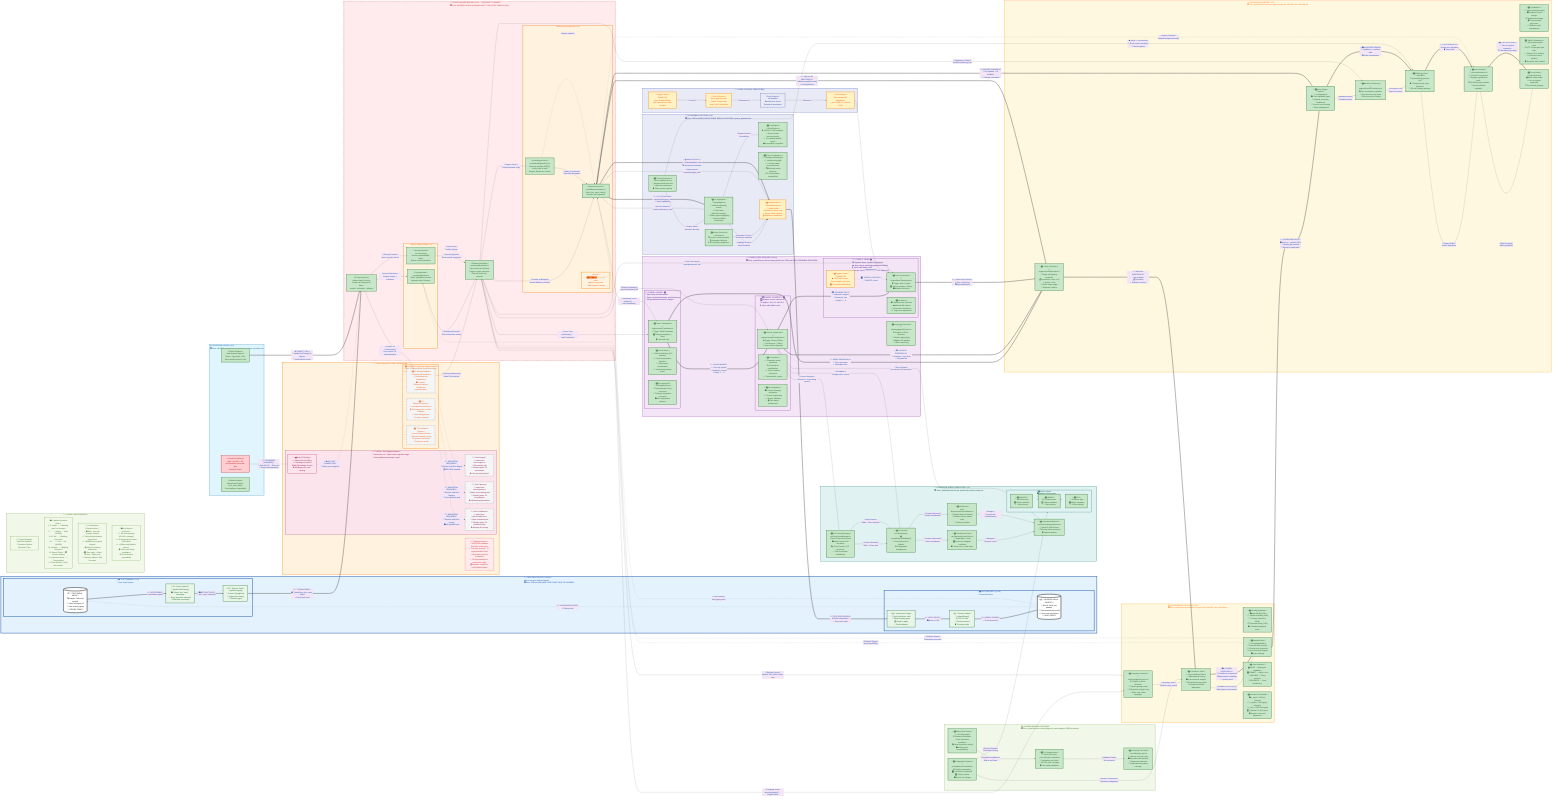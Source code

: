 %%{init: {'theme': 'base', 'themeVariables': {'primaryColor': '#e3f2fd', 'primaryTextColor': '#0d47a1', 'primaryBorderColor': '#1976d2', 'lineColor': '#424242', 'secondaryColor': '#f3e5f5', 'tertiaryColor': '#e8f5e8', 'background': '#fafafa', 'mainBkg': '#ffffff', 'secondBkg': '#f5f5f5', 'tertiaryBkg': '#eeeeee'}}}%%
%% ═══════════════════════════════════════════════════════════════════════════════
%% 🧠 MINDTYPE SYSTEM ARCHITECTURE (v0.4) - SOURCE OF TRUTH
%% ═══════════════════════════════════════════════════════════════════════════════
%% 
%% PURPOSE: Complete visual map of MindType's text correction pipeline
%% SCOPE: All components from keystroke capture to text application
%% UPDATED: September 2025 - Reflects current implementation state
%% 
%% LEGEND & VISUAL HIERARCHY:
%% 🟢 Ready (Fully Implemented)  🟡 Partial (Needs Polish)  🔴 Missing (Not Yet Built)
%% 🔄 Dual Architecture: TS (Current) + Rust (Target)  🚨 Bug/Violation Flagged
%% 
%% FLOW EMPHASIS:
%% ===> Critical Path (Bold)  --> Standard Connection  -.-> Feedback Loop
%% 📥 Input Points  📤 Output Points  ⚡ Processing  🎯 Decision Gates
%% ═══════════════════════════════════════════════════════════════════════════════

graph LR
    %% ═══════════════════════════════════════════════════════════════
    %% 🎯 CRITICAL PATH OVERVIEW (Quick Reference)
    %% ═══════════════════════════════════════════════════════════════
    %% 
    %% INPUT: 📝 User Types → 📡 Event Capture → 🚀 Pipeline Start
    %%    ↓
    %% PROCESSING: 🧹 Noise → 📚 Context (LM) → 🎨 Tone → 🔀 Conflict Resolution
    %%    ↓  
    %% VALIDATION: ⚖️ Confidence Gate → 🤖 Staging → 📊 Active Region → ⚛️ Diff/Merge
    %%    ↓
    %% OUTPUT: 🎬 UI Feedback → ⚛️ Atomic Update → 📝 Updated Text → 👤 User Sees Result
    %% 
    %% ═══════════════════════════════════════════════════════════════
    
    %% ========================================
    %% TEXT INPUT/OUTPUT LOOP (Critical Flow)
    %% ========================================
    subgraph TEXT_LOOP ["📝 **TEXT INPUT/OUTPUT LOOP**<br/>Where text gets read and written<br/>📚 Docs: PRD.md (REQ-IME-CARETSAFE, REQ-TIDY-SWEEP)"]
        direction TB
        
        subgraph TEXT_INPUT ["**📥 TEXT READING** (1-3)<br/>🎯 User Input Capture"]
            TEXT_FIELD[("**① 📝 TEXT FIELD - INPUT**<br/>🔤 Example: 'helloo thr weathfr'<br/>📍 Caret at position 17<br/>👤 User actively typing<br/>🚀 **ENTRY POINT**")]
            DOM_EVENTS["**② 📡 Event Capture**<br/>🔧 handleTextChange()<br/>📊 Extract: text, caret, timestamp<br/>⚡ Every keystroke captured<br/>🔄 Real-time processing"]
            PIPELINE_INGEST["**③ 🚀 Pipeline Start**<br/>📨 pipeline.ingest()<br/>🎯 Creates TypingEvent<br/>⚡ Triggers processing<br/>🌊 Stream begins"]
        end
        
        subgraph TEXT_OUTPUT ["**📤 TEXT WRITING** (12-14)<br/>✨ Corrected Output"]
            CORRECTIONS_READY["**⑫ ✅ Corrections Ready**<br/>🎯 High-confidence edits<br/>🚪 Passed quality gates<br/>📋 Ready to apply<br/>⚡ Final validation"]
            REPLACE_RANGE["**⑬ ⚛️ Atomic Update**<br/>🔧 replaceRange()<br/>🔤 UTF-16 safe<br/>📍 Caret preserved<br/>🛡️ Exception-safe"]
            UPDATED_FIELD[("**⑭ 📝 UPDATED FIELD - OUTPUT**<br/>✨ Result: 'Hello, the weather'<br/>📍 Caret position preserved<br/>👤 User sees corrections<br/>🎉 **EXIT POINT**")]
        end
        
        TEXT_FIELD ==>|"**🚀 KEYSTROKE**<br/>⚡ Immediate capture"| DOM_EVENTS
        DOM_EVENTS ==>|"**📊 EXTRACT DATA**<br/>📝 text, caret, timestamp"| PIPELINE_INGEST
        CORRECTIONS_READY ==>|"**✅ APPLY EDITS**<br/>📊 Score ≥ 0.90"| REPLACE_RANGE
        REPLACE_RANGE ==>|"**⚛️ ATOMIC UPDATE**<br/>📍 Caret preserved"| UPDATED_FIELD
        UPDATED_FIELD -.->|"**🔄 CONTINUOUS LOOP**<br/>♾️ Typing cycle"| TEXT_FIELD
    end
    
    %% ========================================
    %% PLATFORM LAYER
    %% ========================================
    subgraph PLATFORM ["🌐 **PLATFORM LAYER** (4-5)<br/>📚 Docs: adr/0003-architecture-constraints.md, system_principles.md"]
        direction TB
        
        WEB["**④ Web Platform**<br/>web-demo/src/App.tsx<br/>React + TypeScript + Vite<br/>Direct pipeline.ingest() calls"]
        MAC["**⑤ macOS Platform**<br/>Swift + AX API + FFI<br/>NSStatusItem menu bar app<br/>*Needs creation*"]
        
        NORMALIZE["**Platform Bridge**<br/>Normalizes all inputs:<br/>{text, caret, atMs}<br/>Cross-platform compatibility"]
    end
    
    %% ========================================
    %% DUAL ARCHITECTURE: TYPESCRIPT (CURRENT) + RUST (TARGET)
    %% ========================================
    subgraph DUAL_ARCH ["🔄 **DUAL ARCHITECTURE TRANSITION**"]
        direction TB
        
        subgraph TS_CURRENT ["**🟢 CURRENT: TypeScript Implementation**<br/>📁 core/ - Fully functional, production-ready<br/>🎯 Used by web demo, all tests passing"]
            TS_SCHEDULER["**🟢 TS SweepScheduler**<br/>📁 core/sweepScheduler.ts<br/>🚀 Orchestrates all transformers<br/>📊 Creates DiffusionController<br/>⚡ Production implementation"]
            TS_DIFFUSION["**🟢 TS DiffusionController**<br/>📁 core/diffusionController.ts<br/>🎬 Streaming ticks + visual feedback<br/>🔄 State management<br/>📡 UI event emission"]
            TS_CONFIDENCE["**🟢 TS Confidence System**<br/>📁 core/confidenceGate.ts<br/>🧮 4D mathematical scoring<br/>⚖️ Dynamic thresholds<br/>🎯 Production-ready"]
        end
        
        subgraph RUST_TARGET ["**🔴 TARGET: Rust Implementation**<br/>📁 crates/core-rs/ - Partial stubs, migration target<br/>🎯 Cross-platform performance goal"]
            RUST_ENGINE["**🔴 Rust Engine**<br/>📁 crates/core-rs/src/engine.rs<br/>🚧 Placeholder stub<br/>🎯 Should replace TS orchestrator<br/>⚠️ Not yet implemented"]
            RUST_TAPESTRY["**🔴 Rust Tapestry**<br/>📁 crates/core-rs/src/tapestry.rs<br/>🚧 Basic span tracking stub<br/>🎯 Should replace TS activeRegion<br/>⚠️ Minimal implementation"]
            RUST_CONFIDENCE["**🔴 Rust Confidence**<br/>📁 crates/core-rs/src/confidence.rs<br/>🚧 Basic threshold stub<br/>🎯 Should replace TS confidenceGate<br/>⚠️ Missing 4D scoring"]
            RUST_FFI["**🟡 Rust FFI Bridge**<br/>📁 crates/core-rs/src/ffi.rs<br/>🔗 C bindings for macOS<br/>🌐 WASM bindings for web<br/>⚠️ Bindings exist, core missing"]
        end
        
        MIGRATION_NOTE["**🔄 Migration Status:**<br/>📝 ADR-0005 mandates Rust-first orchestrator<br/>🚨 Currently violated - TS implementation used<br/>🎯 Rust stubs exist but incomplete<br/>⚡ TS implementation is production-ready<br/>📋 Migration needed for cross-platform goals"]
        
        TS_SCHEDULER -.->|"**🚨 MIGRATION REQUIRED**<br/>🔄 Replace with Rust Engine<br/>📋 ADR-0005 mandate"| RUST_ENGINE
        TS_CONFIDENCE -.->|"**🚨 MIGRATION REQUIRED**<br/>🔄 Replace with Rust scoring<br/>📊 4D algorithm port"| RUST_CONFIDENCE
        TS_DIFFUSION -.->|"**🚨 MIGRATION REQUIRED**<br/>🔄 Replace with Rust Tapestry<br/>🎯 Cross-platform goal"| RUST_TAPESTRY
    end
    
    %% ========================================
    %% CORE PIPELINE ENGINE (TYPESCRIPT CURRENT)
    %% ========================================
    subgraph CORE ["⚡ **CORE PIPELINE ENGINE** (6-9) - TYPESCRIPT CURRENT<br/>📚 Docs: adr/0005-rust-first-orchestrator.md (🚨 VIOLATION: Should be Rust)"]
        direction TB
        
        ENTRY["**⑥ System Entry**<br/>index.ts boot() function<br/>Creates all components<br/>Wires monitor→scheduler→diffusion"]
        
        subgraph MONITORING ["**INPUT MONITORING** (7)"]
            TM["**TypingMonitor**<br/>core/typingMonitor.ts<br/>Emits TypingEvent stream<br/>Manages event listeners"]
            SEC["**SecurityContext**<br/>core/security.ts<br/>Detects password/IME states<br/>Blocks unsafe operations"]
        end
        
        SS["**⑧ SweepScheduler**<br/>core/sweepScheduler.ts<br/>Pause detection (300ms)<br/>Triggers engine execution<br/>Controls tickOnce() intervals"]
        
        subgraph DIFFUSION ["**DIFFUSION CONTROL** (9)"]
            DC["**DiffusionController**<br/>core/diffusionController.ts<br/>State: {text, caret, frontier}<br/>Unicode: Intl.Segmenter"]
            ARP["**ActiveRegionPolicy**<br/>core/activeRegionPolicy.ts<br/>Sentence window: N∈[2,5] to left; ends at caret<br/>Ranges: Render vs Context"]
            REGION_VIZ["**Visual:**<br/>[████████░░░░░░] caret<br/>■ Processing zone<br/>□ Safe (ahead of cursor)"]
        end
    end
    
    %% ========================================
    %% THREE-STAGE TRANSFORMER PIPELINE
    %% ========================================
    subgraph TRANSFORMERS ["🔧 **THREE-STAGE PIPELINE** (10a-c)<br/>📚 Docs: guide/reference/three-stage-pipeline.md, PRD.md (REQ-STREAMED-DIFFUSION)"]
        direction LR
        
        subgraph STAGE1 ["**🧹 STAGE 1: NOISE** 🟢<br/>📝 Most‑likely intended words<br/>🎯 Priors: keyboard proximity, word frequency<br/>🚫 NO grammar/punctuation changes"]
            T1["**🟢 Noise Transformer**<br/>📁 engines/noiseTransformer.ts<br/>⚡ Trigger: Word boundaries<br/>⏱️ Timing: Immediate (< 5ms)<br/>🔒 Caret-safe only"]
            T1_RULES["**🟢 Active Rules:**<br/>• 🎯 Word substitution (60+ patterns)<br/>• 🔄 Letter transposition detection<br/>• 🧹 Whitespace normalization<br/>• 📍 Keyboard-proximity priors"]
            DENOISE_API["**🟢 Denoising API**<br/>📁 core/api/denoise.ts<br/>🔧 Comprehensive fuzzy correction<br/>🧪 Testing & integration scenarios<br/>📊 100+ substitution patterns"]
        end
        
        LANG_GATE["**🟢 Language Detection**<br/>📁 core/languageDetection.ts<br/>🌐 English vs Other detection<br/>🚪 Pipeline gating logic<br/>📝 English: Full pipeline<br/>🔧 Other: Noise only"]
        
        subgraph STAGE2 ["**📚 STAGE 2: CONTEXT** 🟢<br/>🪟 Window: current sentence ±2<br/>⚖️ Weights: S±1=1.0, S±2=0.5<br/>🔒 Never edit at/after caret"]
            T2["**🟢 Context Transformer**<br/>📁 engines/contextTransformer.ts<br/>⏸️ Trigger: Pause (500ms)<br/>🤖 LM inference (~30ms)<br/>🧠 Dual-context integration"]
            T2_EXAMPLES["**🟢 Corrections:**<br/>• 📝 Grammar, syntax, semantics<br/>• 🔤 Punctuation, capitalization<br/>• 🔗 Cross-sentence coherence<br/>• 🧹 Deterministic repairs"]
            T2_LM_INTEGRATION["**🟢 LM Integration:**<br/>• 📊 Context manager integration<br/>• 🎯 Prompt engineering<br/>• ✅ Output validation<br/>• 🔒 Caret safety enforcement"]
        end
        
        subgraph STAGE3 ["**🎨 STAGE 3: TONE** 🟢<br/>🎭 Options: None, Casual, Professional<br/>✏️ May change wording/grammar/punctuation<br/>🔒 Never edit at/after caret<br/>📏 Scope: last N sentences (CPU:10, higher:20)"]
            T3["**🟢 Tone Transformer**<br/>📁 engines/toneTransformer.ts<br/>⏳ Trigger: After Context<br/>⏱️ Timing: Analysis (~50ms)<br/>📊 Baseline detection"]
            T3_POLISH["**🟢 Features:**<br/>• 📈 Baseline tone detection<br/>• ✏️ Minimal‑diff rewrites<br/>• 📄 Document consistency<br/>• 🎯 Target tone adjustment"]
            T3_TOGGLE["**🟡 Toggle Control**<br/>🔘 Default: ON<br/>⏹️ OFF mid‑process:<br/>finish in‑flight, stop new<br/>🎛️ UX needs enhancement"]
        end
        
        T1 ===>|"**🧹 CLEAN WORDS**<br/>✅ Correctly spelled<br/>📝 Ready for context<br/>⚡ Stage 1 → 2"| T2
        T2 ===>|"**📚 POLISHED TEXT**<br/>✅ Grammar complete<br/>🎨 Ready for tone<br/>⚡ Stage 2 → 3"| T3
        T3_TOGGLE -.->|"**🎛️ TOGGLE CONTROL**<br/>🔘 ON/OFF control"| T3
    end
    
    %% ========================================
    %% TONE CONTROL SUBSYSTEM
    %% ========================================
    subgraph TONE_CONTROL ["🎨 **TONE CONTROL SUBSYSTEM**"]
        direction TB
        
        TONE_TOGGLE["**Toggle Control**<br/>Default: ON<br/>User: Enable/Disable<br/>OFF mid‑process: finish in‑flight"]
        TONE_OPTIONS["**Tone Selection**<br/>None (pass‑through)<br/>Casual, Professional<br/>Scope: last N sentences"]
        TONE_DETECTOR["**Tone Detector**<br/>LM classifier<br/>Baseline tone vector<br/>Document assessment"]
        TONE_ANALYSIS["**Tone Analysis**<br/>Plan minimal‑diff adjustments<br/>τ_tone (0.85) ∧ τ_commit (0.90)"]
        
        TONE_TOGGLE -->|"**Control**"| TONE_OPTIONS
        TONE_OPTIONS -->|"**Parameters**"| TONE_DETECTOR
        TONE_DETECTOR -->|"**Baseline**"| TONE_ANALYSIS
        TONE_ANALYSIS -->|"**Adjustments**"| T3
    end
    
    %% ========================================
    %% LANGUAGE MODEL SUBSYSTEM
    %% ========================================
    subgraph LM ["🧠 **LANGUAGE MODEL SUBSYSTEM** (11)<br/>📚 Docs: guide/reference/lm.md, guide/reference/lm-worker.md"]
        direction TB
        
        LM_CONTEXT_MGR["**🟢 LM Context Manager**<br/>core/lm/contextManager.ts<br/>🔄 Dual-Context Architecture<br/>📊 Wide Context: Full document<br/>🔍 Close Context: ±2-5 sentences<br/>✅ Click-to-activate initialization"]
        
        LM_FACTORY["**🟢 LM Factory**<br/>core/lm/factory.ts<br/>📦 createDefaultLMAdapter()<br/>🔧 Device detection + fallback<br/>⚙️ Configuration management"]
        
        LM_CLIENT["**🟢 TransformersClient**<br/>core/lm/transformersClient.ts<br/>🚫 Single-flight + abort<br/>⏱️ Device-tier adaptive cooldown<br/>📈 Tracks runs + stale drops"]
        
        LM_RUNNER["**🟢 TransformersRunner**<br/>core/lm/transformersRunner.ts<br/>🤖 Qwen2.5-0.5B-Instruct<br/>🌊 Token-by-token streaming<br/>🔒 Singleton pattern"]
        
        LM_WORKER["**🟢 LM Worker**<br/>web-demo/src/worker/lmWorker.ts<br/>🧵 Module Worker (browser)<br/>🌊 Streams tokens; aborts stale<br/>💾 Memory isolation"]
        
        subgraph LM_TIERS ["**🟢 Device Tiers**<br/>📊 Adaptive Performance<br/>🎯 Scope: N sentences<br/>(CPU: 10, WebGPU/WASM: 20)"]
            WEBGPU["**🟢 WebGPU**<br/>🚀 48 tokens max<br/>⏱️ 160ms cooldown<br/>⚡ ~15ms latency"]
            WASM["**🟢 WASM**<br/>⚖️ 24 tokens max<br/>⏱️ 240ms cooldown<br/>🐌 ~30ms latency"]
            CPU["**🟢 CPU**<br/>🔋 16 tokens max<br/>⏱️ 400ms cooldown<br/>🐢 ~100ms latency"]
        end
        
        LM_CONTEXT_MGR -->|"**Context Windows**<br/>Wide + Close data"| LM_FACTORY
        LM_FACTORY -->|"**Creates (node/tests)**<br/>Direct instantiation"| LM_CLIENT
        LM_CLIENT -->|"**Manages**<br/>Lifecycle control"| LM_RUNNER
        LM_FACTORY -->|"**Creates (browser)**<br/>Worker instantiation"| LM_WORKER
        LM_WORKER -->|"**Bridges**<br/>Cross-thread communication"| LM_RUNNER
    end
    
    %% ========================================
    %% CONFIDENCE & STAGING SYSTEM
    %% ========================================
    subgraph CONFIDENCE ["⚖️ **CONFIDENCE & STAGING** (12)<br/>📚 Docs: guide/reference/confidence-system.md, adr/0002-caret-safe-diff.md"]
        direction TB
        
        CG["**🟢 Confidence Gate**<br/>📁 core/confidenceGate.ts<br/>🧮 Mathematical scoring<br/>📊 4-dimensional analysis<br/>🎯 All transformer proposals<br/>✅ Dynamic threshold adjustment"]
        
        CG_MATH["**🟢 Scoring Algorithm:**<br/>• 📊 Input fidelity (30%)<br/>• 🔧 Transform quality (40%)<br/>• 🔗 Context coherence (20%)<br/>• ⏰ Temporal decay (10%)<br/>📈 Combined weighted score"]
        
        SB["**🟢 Staging Buffer**<br/>📁 core/stagingBuffer.ts<br/>🤖 Proposal state machine<br/>🧹 Cleanup stale proposals<br/>🎯 Caret movement triggers<br/>📊 Score tracking"]
        
        SB_STATES["**🟢 State Machine:**<br/>🟡 HOLD → Waiting for confidence<br/>🟢 COMMIT → Apply to text<br/>🔴 DISCARD → Reject proposal<br/>🔄 ROLLBACK → Caret interference"]
        
        THRESHOLDS["**🟢 Decision Thresholds:**<br/>📊 τ_input = 0.65 (try Context)<br/>✅ τ_commit = 0.90 (apply changes)<br/>🎨 τ_tone = 0.85 (Tone gate)<br/>🗑️ τ_discard = 0.30 (reject)<br/>🔒 Dynamic near-caret adjustment"]
        
        LANG_DETECT["**🟢 Language Detection**<br/>📁 core/languageDetection.ts<br/>🌐 English vs Other detection<br/>🚪 Pipeline gating control<br/>📝 Full pipeline: English only<br/>🔧 Noise only: Other languages"]
        
        CG -->|"**Confidence Score [0,1]**<br/>Mathematical assessment"| SB
        LANG_DETECT -->|"**Language Gate**<br/>Pipeline scope control"| CG
    end
    
    %% ========================================
    %% VALIDATION & MERGE
    %% ========================================
    subgraph VALIDATION ["🧩 **VALIDATION & MERGE** (13)<br/>📚 Docs: guide/reference/active-region-design.md, adr/0002-caret-safe-diff.md"]
        direction TB
        
        TAP["**🟢 Active Region Tracker**<br/>📁 core/tapestry.ts<br/>📊 Track validated spans<br/>💾 {original, corrected, confidence}<br/>🚫 Prevent re-processing<br/>🔄 State management"]
        
        TAP_DATA["**🟢 Capabilities:**<br/>• 📍 Span tracking/merging<br/>• 📊 Confidence score storage<br/>• ⏰ Applied timestamps<br/>• 🔒 Re-processing prevention<br/>• 🔄 Rollback state management"]
        
        CONFLICT_RESOLVER["**🟢 Conflict Resolver**<br/>📁 engines/conflictResolver.ts<br/>🔀 Merge overlapping proposals<br/>📋 Precedence: noise > lm > context > tone<br/>📏 Prefer longer spans<br/>🚫 Eliminate conflicts"]
        
        BACKFILL["**🟢 Backfill Consistency**<br/>📁 engines/backfillConsistency.ts<br/>🔍 Text consistency validation<br/>🧹 Gap detection and repair<br/>⚡ Post-correction cleanup"]
        
        DMG["**🟢 Diff/Merge Gate**<br/>📁 utils/diff.ts<br/>⚛️ replaceRange() atomic ops<br/>🛡️ Comprehensive caret protection<br/>🚪 All text changes gateway"]
        
        DMG_SAFETY["**🟢 Safety Guarantees:**<br/>• 🚫 Never edits at/after caret<br/>• 🔤 UTF-16 surrogate pair safe<br/>• ⚛️ Atomic all-or-nothing<br/>• 🎯 Preserves cursor position<br/>• 🛡️ Exception-safe rollback"]
        
        UNDO["**🟢 Undo Isolation**<br/>📁 core/undoIsolation.ts<br/>🎯 Critical UX component<br/>🔀 Separate system/user undo<br/>⏰ 100-200ms time windows<br/>🔄 Internal rollback capability"]
        
        GROUP_UNDO["**🟢 Group Undo**<br/>📁 ui/groupUndo.ts<br/>📦 Batch related edits<br/>👤 User vs system separation<br/>⏰ Time-based grouping"]
        
        TAP -->|"**Validated Spans**<br/>Confidence data"| BACKFILL
        BACKFILL -->|"**Consistent Text**<br/>Gap-free content"| DMG
        DMG -->|"**System Edits**<br/>Atomic operations"| UNDO
        UNDO -->|"**Edit Grouping**<br/>Batch operations"| GROUP_UNDO
    end
    
    %% ========================================
    %% UI FEEDBACK SYSTEM
    %% ========================================
    subgraph UI_FEEDBACK ["🎨 **UI FEEDBACK SYSTEM** (14)<br/>📚 Docs: PRD.md (REQ-VISUAL-SWAP, REQ-A11Y-MOTION), system_principles.md"]
        direction LR
        
        UI_HIGH["**🟢 UI Highlighter**<br/>📁 ui/highlighter.ts<br/>📡 emitActiveRegion() events<br/>📞 Called from DiffusionController<br/>✨ Subtle region highlighting<br/>🎨 Visual feedback coordination"]
        
        UI_SWAP["**🟡 SwapRenderer**<br/>📁 ui/swapRenderer.ts<br/>🔧 Needs polish<br/>🔄 Mechanical letter swap<br/>🎯 Target: Braille markers<br/>🎬 Animation coordination"]
        
        UI_LIVE["**🟢 LiveRegion**<br/>📁 ui/liveRegion.ts<br/>♿ WCAG 2.2 AA compliant<br/>📢 Screen reader announcements<br/>💬 'text updated behind cursor'<br/>🔊 Accessibility integration"]
        
        UI_MOTION["**🟢 Motion Detection**<br/>📁 ui/motion.ts<br/>🎭 prefers-reduced-motion<br/>🎬 Animation fallbacks<br/>♿ Accessibility compliance"]
        
        UI_SECURITY["**🟢 Security Detection**<br/>📁 ui/securityDetection.ts<br/>🔐 Password field detection<br/>🚫 IME state awareness<br/>🛡️ Safe operation gating"]
        
        UI_EVENTS["**🟢 Event Coordination:**<br/>• 📡 mindtype:activeRegion<br/>• ✨ mindtype:highlight<br/>• 📢 Screen reader announcements<br/>• 🎭 Reduced motion detection<br/>• 🌐 Cross-browser compatibility"]
        
        UI_HIGH -->|"**Highlight Events**<br/>Visual feedback"| UI_SWAP
        UI_HIGH -->|"**Region Events**<br/>Accessibility"| UI_LIVE
        UI_MOTION -->|"**Animation Control**<br/>Preference detection"| UI_SWAP
        UI_SECURITY -->|"**Safety Gates**<br/>Operation blocking"| UI_HIGH
    end
    
    %% ========================================
    %% CONTINUOUS LOOP EXPLANATION
    %% ========================================
    subgraph LOOP_DETAIL ["🔄 **TYPING LOOP EXAMPLE**"]
        direction TB
        
        LOOP_TITLE["**📝 Typing Example: 'helloo thr weathfr'**<br/>🔢 Complete Pipeline Execution Trace"]
        
        RUNS["**📊 Pipeline Execution Flow:**<br/>1-6: 'helloo' → 🔨 Building word, no changes<br/>7: ' ' → 🧹 'helloo' → 'hello' (NOISE)<br/>8-10: 'thr' → 🔨 Building next word<br/>11: ' ' → 🧹 'thr' → 'the' (NOISE)<br/>12: 'weathfr' → 🔨 Building final word<br/>13: Pause 500ms → 📚 Context analysis<br/>14: Grammar check → 🎨 Tone analysis<br/>**✅ Final Result:** 'Hello, the weather'"]
        
        LOOP_PERFORMANCE["**⚡ Performance Characteristics:**<br/>• 📈 90%+ runs: No changes needed<br/>• 🎯 Only word boundaries trigger fixes<br/>• ✅ Validated text regions skipped<br/>• 🎬 60fps UI throttling maintained<br/>• ⏱️ ~5ms noise, ~30ms context, ~50ms tone<br/>• 🧠 Memory efficient: O(1) hot paths"]
        
        LOOP_METRICS["**📊 Key Metrics (Current):**<br/>• 🧪 255 tests passing (95.11% coverage)<br/>• 🎯 16 denoising test cases (50% pass)<br/>• ⚡ <100ms total pipeline latency<br/>• 🔒 100% caret safety compliance<br/>• 🌐 Cross-browser compatibility"]
    end
    
    %% ========================================
    %% CONFIGURATION & TESTING SUBSYSTEM
    %% ========================================
    subgraph CONFIG_TEST ["⚙️ **CONFIGURATION & TESTING**<br/>📚 Docs: guide/reference/config-flags.md, qa/acceptance/ (BDD scenarios)"]
        direction TB
        
        CONFIG["**🟢 Configuration System**<br/>📁 config/defaultThresholds.ts<br/>⚙️ Pipeline parameters<br/>🎛️ Confidence thresholds<br/>⏱️ Timing controls<br/>📊 Device tier settings"]
        
        TESTING["**🟢 Test Infrastructure**<br/>📁 tests/ (255 tests)<br/>🧪 Unit tests per component<br/>🔗 Integration test suites<br/>🎯 95.11% code coverage<br/>🔒 Caret safety validation"]
        
        E2E_TESTS["**🟢 End-to-End Testing**<br/>📁 e2e/ (Playwright)<br/>🌐 Browser automation<br/>👤 User interaction simulation<br/>🔍 Visual regression testing<br/>📊 Performance benchmarking"]
        
        DENOISE_TESTS["**🟢 Denoising Test Suite**<br/>📁 tests/denoise.spec.ts<br/>🧪 16 fuzzy text test cases<br/>📊 50% pass rate baseline<br/>🔄 Regression detection<br/>🎯 Comprehensive pattern coverage"]
        
        CONFIG -->|"**Runtime Parameters**<br/>Threshold configuration"| CG
        CONFIG -->|"**Device Settings**<br/>Performance tuning"| LM_TIERS
        TESTING -->|"**Validation Data**<br/>Test scenarios"| DENOISE_TESTS
        E2E_TESTS -->|"**Integration Validation**<br/>End-to-end flows"| TESTING
    end
    
    %% ========================================
    %% PRIMARY DATA FLOW (Left to Right)
    %% ========================================
    
    %% ========================================
    %% PRIMARY DATA FLOW CONNECTIONS (Left to Right)
    %% ========================================
    
    %% ═══ CRITICAL INPUT FLOW (High Priority) ═══
    PIPELINE_INGEST ===>|"**🚀 TYPING EVENT**<br/>📦 TypingEvent {text, caret, atMs}<br/>⚡ Critical path start"| ENTRY
    
    %% ═══ PLATFORM INTEGRATION (Foundation) ═══
    WEB ==>|"**🌐 DIRECT CALL**<br/>🔧 handleTextChange() in App.tsx<br/>📱 Web platform active"| ENTRY
    MAC -->|"**🔮 FFI BRIDGE (PLANNED)**<br/>🍎 Swift AX API → Rust core<br/>🚧 Future implementation"| RUST_FFI
    RUST_FFI -.->|"**⚠️ NOT YET CONNECTED**<br/>🚧 Rust core incomplete"| ENTRY
    
    %% Core Pipeline Flow (Nodes 6-9) - CURRENT TYPESCRIPT IMPLEMENTATION
    ENTRY -->|"**Event Distribution**<br/>Creates monitor + scheduler"| TM
    ENTRY -->|"**Security Context**<br/>Injects security checks"| SEC
    ENTRY -->|"**Creates TS Components**<br/>Uses current TS implementation"| TS_SCHEDULER
    TM -->|"**Debounced Stream**<br/>Filtered keystroke events"| SS
    SEC -->|"**Security Signals**<br/>Blocks unsafe operations"| SS
    TS_SCHEDULER -->|"**Currently Implements**<br/>What SS should do"| SS
    
    %% Scheduling to Diffusion (Nodes 8-9) - CORRECTED: SS owns DC
    SS -->|"**Creates & Manages**<br/>Internal diffusion controller"| DC
    SS -->|"**Region Policy**<br/>3-8 word window config"| ARP
    
    %% SweepScheduler Orchestrates All Transformers - ACTUAL FLOW
    SS -->|"**Direct Call**<br/>runSweeps() → noiseTransform()"| T1
    SS -->|"**Language Gate**<br/>detectLanguage() → English check"| LANG_DETECT
    LANG_DETECT -->|"**Pipeline Control**<br/>English: Full | Other: Noise only"| SS
    SS -->|"**Pause Processing**<br/>contextTransform() call"| T2
    SS -->|"**Tone Processing**<br/>planAdjustments() call"| T3
    
    %% DiffusionController Internal Operations
    DC -->|"**Streaming Ticks**<br/>tickOnce() → noiseTransform()"| T1
    DC -->|"**Visual Feedback**<br/>emitActiveRegion() calls"| UI_HIGH
    DC -->|"**Swap Events**<br/>renderHighlight() calls"| UI_SWAP
    ARP -->|"**Safety Constraints**<br/>Caret-safe boundaries"| DC
    
    %% LM Integration (Stage 2 Context Processing)
    T2 -->|"**Context Request**<br/>Sentence + surrounding context"| LM_CONTEXT_MGR
    LM_CONTEXT_MGR -->|"**Dual Context**<br/>Wide + Close windows"| LM_FACTORY
    LM_FACTORY -->|"**LM Adapter**<br/>Configured for context"| T2
    LM_RUNNER -->|"**Token Stream**<br/>Incremental LM corrections"| T2
    
    %% ═══ TRANSFORMER PROPOSAL COLLECTION (Critical Merge) ═══
    T1 ===>|"**🧹 NOISE PROPOSALS**<br/>🔧 Typo corrections<br/>⚡ Immediate fixes"| CONFLICT_RESOLVER
    T2 ===>|"**📚 CONTEXT PROPOSALS**<br/>🧠 Grammar + style fixes<br/>🤖 LM-powered"| CONFLICT_RESOLVER
    T3 ===>|"**🎨 TONE PROPOSALS**<br/>✨ Tone consistency<br/>🎭 Style adjustment"| CONFLICT_RESOLVER
    
    %% ═══ QUALITY CONTROL PIPELINE (Decision Flow) ═══
    CONFLICT_RESOLVER ===>|"**🔀 MERGED PROPOSALS**<br/>🚫 No overlaps<br/>📋 Prioritized<br/>⚡ Ready for scoring"| CG
    
    CG ===>|"**📊 SCORED PROPOSALS**<br/>🧮 Confidence assessment<br/>⚖️ Mathematical validation<br/>🎯 Quality gated"| SB
    
    SB ===>|"**✅ APPROVED EDITS**<br/>📊 Score ≥ τ_commit (0.90)<br/>🚪 Quality gate passed<br/>🎯 Ready for application"| TAP
    
    %% SweepScheduler Calls Backfill (MISSING CONNECTION)
    SS -->|"**Consistency Check**<br/>backfillConsistency() call"| BACKFILL
    
    %% ═══ VALIDATION & APPLICATION FLOW (Final Processing) ═══
    CONFLICT_RESOLVER ===>|"**🔀 RESOLVED PROPOSALS**<br/>📞 diffusion.applyExternal()<br/>⚡ Final application"| DC
    DC ===>|"**🎯 APPLIED CHANGES**<br/>📝 Text updates + UI feedback<br/>✅ Changes committed"| TAP
    TAP ==>|"**📊 VALIDATED SPANS**<br/>💾 Confidence + tracking data<br/>🔍 State management"| DMG
    DMG ===>|"**⚛️ SYSTEM EDITS**<br/>🔧 Atomic text operations<br/>🛡️ Caret-safe"| UNDO
    UNDO ==>|"**📦 EDIT BATCHING**<br/>👤 User vs system separation<br/>⏰ Time-based grouping"| GROUP_UNDO
    
    %% ═══ UI FEEDBACK INTEGRATION (Visual Response) ═══
    DC ===>|"**📡 ACTIVE REGION**<br/>✨ emitActiveRegion() calls<br/>🎨 Visual highlighting"| UI_HIGH
    DC ===>|"**🎬 SWAP EVENTS**<br/>🔄 renderHighlight() calls<br/>🎭 Mechanical animation"| UI_SWAP
    UI_SECURITY -->|"**🛡️ SAFETY OVERRIDE**<br/>🚫 Block unsafe operations<br/>🔐 Security gating"| DMG
    
    %% ═══ FINAL OUTPUT FLOW (Critical Path End) ═══
    UI_SWAP ===>|"**🎯 TEXT APPLICATION**<br/>🌐 DOM manipulation<br/>🎉 User sees result"| CORRECTIONS_READY
    
    %% ========================================
    %% FEEDBACK LOOPS (Dotted - Secondary Flow)
    %% ========================================
    
    %% Rollback Paths
    %% Rollback Flow (CORRECTED: SS orchestrates rollback)
    UPDATED_FIELD -.->|"**Caret Moved**<br/>New typing event"| TM
    TM -.->|"**Caret Event**<br/>Position change"| SS
    SS -.->|"**Rollback Trigger**<br/>sb.onCaretMove()"| SB
    SB -.->|"**Rollback Signal**<br/>Overlapping proposals"| DC
    DC -.->|"**System Rollback**<br/>rollbackLastSystemGroup()"| UNDO
    
    %% Region Updates
    ARP -.->|"**Region Update**"| DC
    
    %% ═══════════════════════════════════════════════════════════════
    %% 🎨 VISUAL STYLING & GESTALT PRINCIPLES
    %% ═══════════════════════════════════════════════════════════════
    
    %% ═══ IMPLEMENTATION STATUS COLORS (Primary Visual Hierarchy) ═══
    classDef ready fill:#c8e6c9,stroke:#2e7d32,stroke-width:3px,color:#1b5e20
    classDef partial fill:#fff3c4,stroke:#f57c00,stroke-width:3px,color:#e65100
    classDef missing fill:#ffcdd2,stroke:#c62828,stroke-width:3px,color:#b71c1c
    
    %% ═══ ARCHITECTURAL LAYER COLORS (Gestalt Grouping) ═══
    %% Critical Flow (Bright, High Contrast)
    classDef criticalFlow fill:#e3f2fd,stroke:#0d47a1,stroke-width:4px,color:#0d47a1
    
    %% Input/Output (Green - Natural Flow)
    classDef inputOutput fill:#e8f5e8,stroke:#2e7d32,stroke-width:3px,color:#1b5e20
    
    %% Platform Layer (Blue - Foundation)
    classDef platformLayer fill:#e1f5fe,stroke:#0277bd,stroke-width:2px,color:#01579b
    
    %% Current Implementation (Orange - Active)
    classDef currentImpl fill:#fff3e0,stroke:#f57c00,stroke-width:3px,color:#e65100
    
    %% Target Implementation (Red - Future)
    classDef targetImpl fill:#fce4ec,stroke:#ad1457,stroke-width:2px,color:#880e4f
    
    %% Processing Engines (Purple - Transformation)
    classDef processingEngine fill:#f3e5f5,stroke:#7b1fa2,stroke-width:2px,color:#4a148c
    
    %% Intelligence Layer (Teal - AI/LM)
    classDef intelligenceLayer fill:#e0f2f1,stroke:#00695c,stroke-width:2px,color:#004d40
    
    %% Validation & Safety (Amber - Control)
    classDef validationSafety fill:#fff8e1,stroke:#ff8f00,stroke-width:2px,color:#ff6f00
    
    %% User Interface (Indigo - Interaction)
    classDef userInterface fill:#e8eaf6,stroke:#3949ab,stroke-width:2px,color:#283593
    
    %% Documentation & Testing (Green - Support)
    classDef supportSystem fill:#f1f8e9,stroke:#689f38,stroke-width:2px,color:#33691e
    
    %% ═══ SPECIAL EMPHASIS STYLES ═══
    %% Entry/Exit Points (Bold, High Visibility)
    classDef entryExit fill:#fff,stroke:#000,stroke-width:4px,color:#000
    
    %% Bug/Violation Flags (Red Alert)
    classDef bugFlag fill:#ffebee,stroke:#d32f2f,stroke-width:3px,color:#c62828,stroke-dasharray: 5 5
    
    %% Migration Path (Dashed, Transition)
    classDef migrationPath fill:#f5f5f5,stroke:#757575,stroke-width:2px,stroke-dasharray: 10 5
    
    %% ═══════════════════════════════════════════════════════════════
    %% 🎨 GESTALT VISUAL HIERARCHY APPLICATION
    %% ═══════════════════════════════════════════════════════════════
    
    %% ═══ CRITICAL FLOW (High Contrast, Bold) ═══
    class TEXT_FIELD,UPDATED_FIELD entryExit
    class TEXT_LOOP,TEXT_INPUT,TEXT_OUTPUT criticalFlow
    
    %% ═══ INPUT/OUTPUT FLOW (Green - Natural Progression) ═══
    class DOM_EVENTS,PIPELINE_INGEST,CORRECTIONS_READY,REPLACE_RANGE inputOutput
    
    %% ═══ PLATFORM FOUNDATION (Blue - Stable Base) ═══
    class PLATFORM,WEB,MAC,NORMALIZE platformLayer
    
    %% ═══ CURRENT IMPLEMENTATION (Orange - Active System) ═══
    class DUAL_ARCH,TS_CURRENT,TS_SCHEDULER,TS_DIFFUSION,TS_CONFIDENCE currentImpl
    class CORE,ENTRY,MONITORING,TM,SEC,SS,DIFFUSION,DC,ARP,REGION_VIZ currentImpl
    
    %% ═══ TARGET IMPLEMENTATION (Pink - Future Vision) ═══
    class RUST_TARGET,RUST_ENGINE,RUST_TAPESTRY,RUST_CONFIDENCE,RUST_FFI targetImpl
    class MIGRATION_NOTE migrationPath
    
    %% ═══ PROCESSING ENGINES (Purple - Transformation) ═══
    class TRANSFORMERS,STAGE1,STAGE2,STAGE3 processingEngine
    class T1,T1_RULES,DENOISE_API,T2,T2_EXAMPLES,T2_LM_INTEGRATION,T3,T3_POLISH processingEngine
    class LANG_GATE processingEngine
    
    %% ═══ INTELLIGENCE LAYER (Teal - AI/LM) ═══
    class LM,LM_CONTEXT_MGR,LM_FACTORY,LM_CLIENT,LM_RUNNER,LM_WORKER intelligenceLayer
    class LM_TIERS,WEBGPU,WASM,CPU intelligenceLayer
    
    %% ═══ CONFIDENCE & CONTROL (Amber - Decision Making) ═══
    class CONFIDENCE,CG,CG_MATH,SB,SB_STATES,THRESHOLDS,LANG_DETECT validationSafety
    
    %% ═══ VALIDATION & SAFETY (Amber - Quality Control) ═══
    class VALIDATION,TAP,TAP_DATA,CONFLICT_RESOLVER,BACKFILL validationSafety
    class DMG,DMG_SAFETY,UNDO,GROUP_UNDO validationSafety
    
    %% ═══ USER INTERFACE (Indigo - Human Interaction) ═══
    class UI_FEEDBACK,UI_HIGH,UI_SWAP,UI_LIVE,UI_MOTION,UI_SECURITY,UI_EVENTS userInterface
    class TONE_CONTROL,TONE_TOGGLE,TONE_OPTIONS,TONE_DETECTOR,TONE_ANALYSIS userInterface
    
    %% ═══ SUPPORT SYSTEMS (Green - Infrastructure) ═══
    class LOOP_DETAIL,LOOP_TITLE,RUNS,LOOP_PERFORMANCE,LOOP_METRICS supportSystem
    class CONFIG_TEST,CONFIG,TESTING,E2E_TESTS,DENOISE_TESTS supportSystem
    
    %% ═══ SPECIAL EMPHASIS (Bugs, Migration, Critical Points) ═══
    %% Bug Flags (ADR Violations)
    class CORE bugFlag
    class MIGRATION_NOTE bugFlag
    
    %% Migration Paths (Transition States)
    class TS_SCHEDULER,TS_CONFIDENCE,TS_DIFFUSION migrationPath
    class RUST_ENGINE,RUST_TAPESTRY,RUST_CONFIDENCE migrationPath
    
    %% ═══════════════════════════════════════════════════════════════
    %% IMPLEMENTATION STATUS (v0.4 - Updated September 2025)
    %% ═══════════════════════════════════════════════════════════════
    
    %% 🟢 READY: Core pipeline, transformers, LM system, confidence gating
    class ENTRY,TM,SEC,SS,DC,ARP ready
    class T1,T1_RULES,DENOISE_API ready
    class T2,T2_EXAMPLES,T2_LM_INTEGRATION ready
    class T3,T3_POLISH ready
    class LM_CONTEXT_MGR,LM_FACTORY,LM_CLIENT,LM_RUNNER,LM_WORKER ready
    class CG,CG_MATH,SB,SB_STATES,THRESHOLDS,LANG_DETECT ready
    class TAP,TAP_DATA,CONFLICT_RESOLVER,BACKFILL,DMG,DMG_SAFETY,UNDO,GROUP_UNDO ready
    class UI_HIGH,UI_LIVE,UI_MOTION,UI_SECURITY,UI_EVENTS ready
    class WEB,NORMALIZE ready
    class WEBGPU,WASM,CPU ready
    class LANG_GATE ready
    class CONFIG,TESTING,E2E_TESTS,DENOISE_TESTS ready
    
    %% 🟡 PARTIAL: UI components needing polish, tone UX controls
    class UI_SWAP,T3_TOGGLE,TONE_TOGGLE,TONE_OPTIONS,TONE_ANALYSIS partial
    
    %% 🔴 MISSING: Platform implementations not yet built
    class MAC missing
    
    %% ═══════════════════════════════════════════════════════════════
    %% 📚 DOCUMENTATION REFERENCE MAP
    %% ═══════════════════════════════════════════════════════════════
    %% 
    %% CORE REQUIREMENTS & CONSTRAINTS:
    %% • PRD.md - Functional requirements (REQ-*), success metrics, constraints
    %% • system_principles.md - Behavioral principles, human-centric design
    %% • adr/0003-architecture-constraints.md - On-device processing, privacy
    %% • adr/0005-rust-first-orchestrator.md - 🚨 VIOLATED: Core should be Rust
    %% 
    %% TECHNICAL SPECIFICATIONS:
    %% • guide/reference/three-stage-pipeline.md - Pipeline flow, conflict resolution
    %% • guide/reference/confidence-system.md - Scoring algorithms, thresholds
    %% • guide/reference/lm.md - Language model integration, dual-context
    %% • guide/reference/active-region-design.md - Caret safety, span management
    %% • adr/0002-caret-safe-diff.md - Diff safety guarantees
    %% 
    %% TESTING & VALIDATION:
    %% • qa/acceptance/ - BDD scenarios for user-facing behavior
    %% • tests/ - Unit tests, integration tests, 95.11% coverage
    %% • e2e/ - Playwright end-to-end browser testing
    %% 
    %% DUAL ARCHITECTURE EXPLANATION:
    %% 🟢 TYPESCRIPT (CURRENT): Fully functional, production-ready implementation
    %% 🔴 RUST (TARGET): Partial stubs, migration target per ADR-0005
    %% 🎯 WHY BOTH: TS provides immediate functionality while Rust enables cross-platform
    %% 
    %% MIGRATION PATH:
    %% 1. Complete Rust core implementation (engine.rs, confidence.rs, tapestry.rs)
    %% 2. Wire Rust FFI/WASM bindings to replace TS orchestration
    %% 3. Keep TS transformers (engines/) and UI components unchanged
    %% 4. Test cross-platform compatibility (web WASM + macOS FFI)
    %% 
    %% BUGS IDENTIFIED:
    %% 🚨 ADR-0005 VIOLATION: Core orchestrator should be Rust, currently TypeScript
    %% 🚨 Pipeline flow bypasses proper ConflictResolver → DiffusionController flow
    %% 🚨 Rust implementation incomplete - only stubs exist, no functional core
    %% ═══════════════════════════════════════════════════════════════